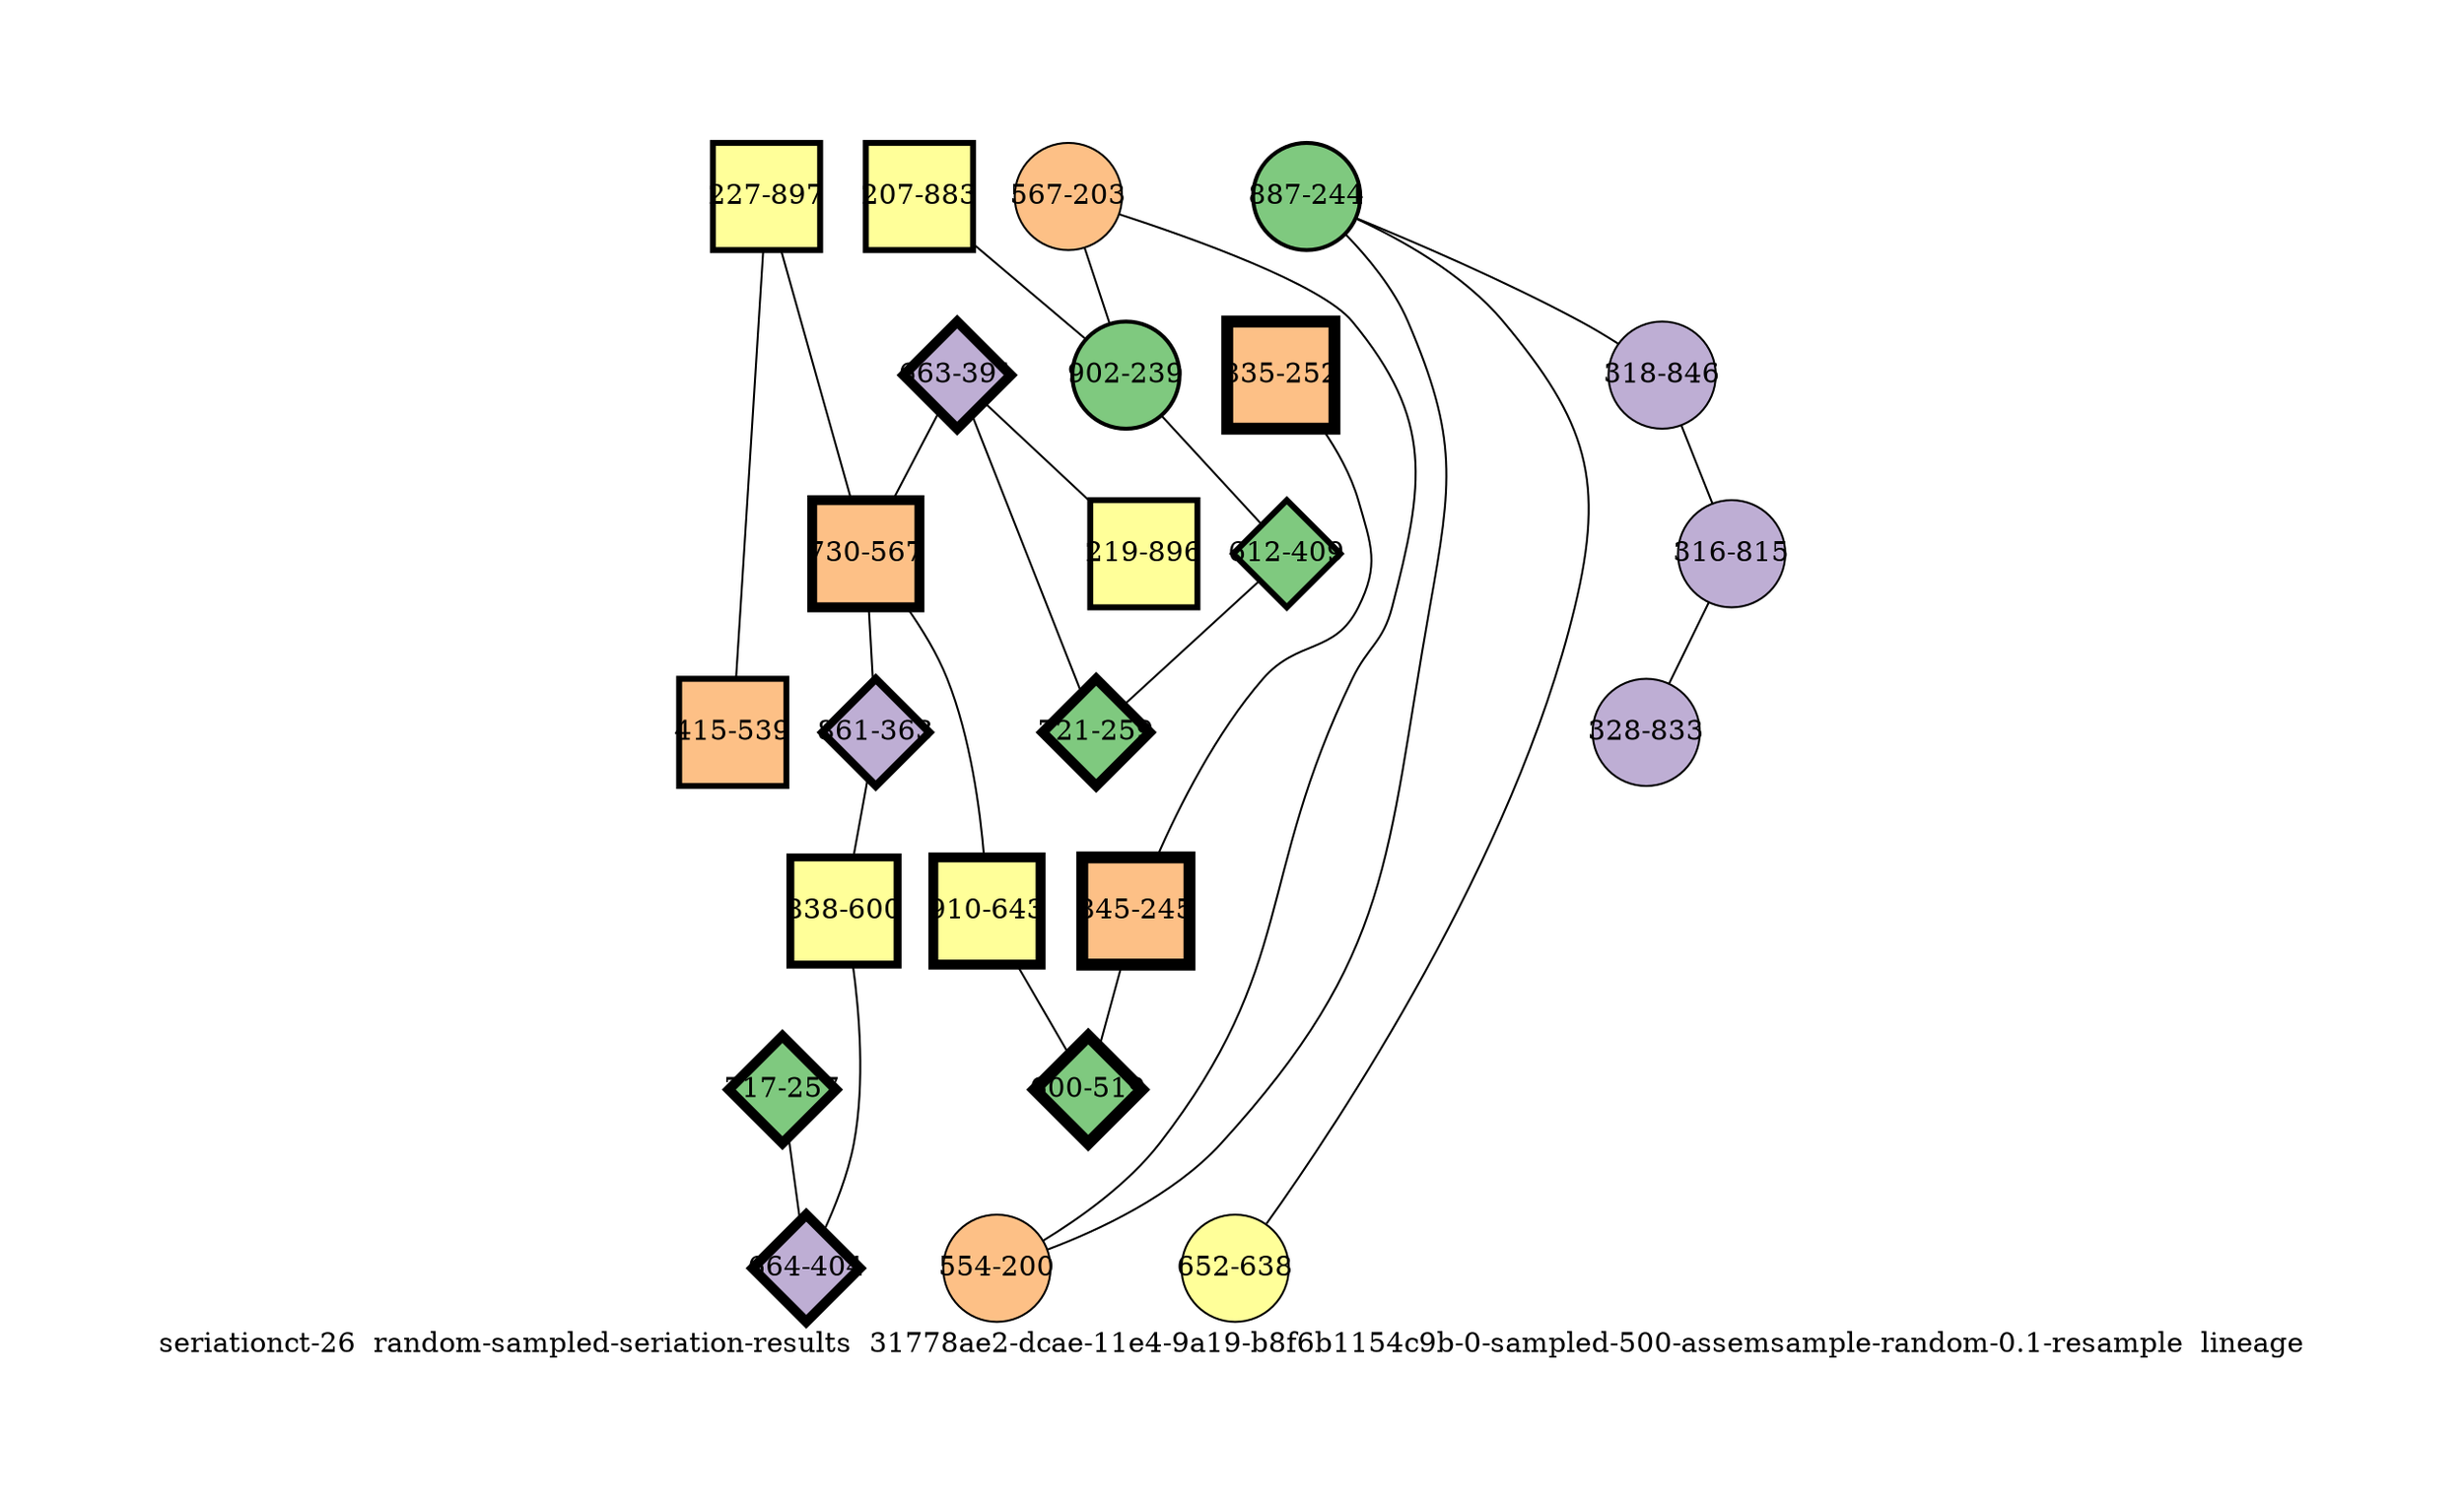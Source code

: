 strict graph "seriationct-26  random-sampled-seriation-results  31778ae2-dcae-11e4-9a19-b8f6b1154c9b-0-sampled-500-assemsample-random-0.1-resample  lineage" {
labelloc=b;
ratio=auto;
pad="1.0";
label="seriationct-26  random-sampled-seriation-results  31778ae2-dcae-11e4-9a19-b8f6b1154c9b-0-sampled-500-assemsample-random-0.1-resample  lineage";
node [width="0.75", style=filled, fixedsize=true, height="0.75", shape=circle, label=""];
0 [xCoordinate="391.0", appears_in_slice=5, yCoordinate="663.0", colorscheme=accent6, lineage_id=2, short_label="663-391", label="663-391", shape=diamond, cluster_id=1, fillcolor=2, size="500.0", id=0, penwidth="5.0"];
1 [xCoordinate="252.0", appears_in_slice=6, yCoordinate="835.0", colorscheme=accent6, lineage_id=1, short_label="835-252", label="835-252", shape=square, cluster_id=2, fillcolor=3, size="500.0", id=1, penwidth="6.0"];
2 [xCoordinate="896.0", appears_in_slice=3, yCoordinate="219.0", colorscheme=accent6, lineage_id=1, short_label="219-896", label="219-896", shape=square, cluster_id=3, fillcolor=4, size="500.0", id=2, penwidth="3.0"];
3 [xCoordinate="245.0", appears_in_slice=6, yCoordinate="845.0", colorscheme=accent6, lineage_id=1, short_label="845-245", label="845-245", shape=square, cluster_id=2, fillcolor=3, size="500.0", id=3, penwidth="6.0"];
4 [xCoordinate="883.0", appears_in_slice=3, yCoordinate="207.0", colorscheme=accent6, lineage_id=1, short_label="207-883", label="207-883", shape=square, cluster_id=3, fillcolor=4, size="500.0", id=4, penwidth="3.0"];
5 [xCoordinate="897.0", appears_in_slice=3, yCoordinate="227.0", colorscheme=accent6, lineage_id=1, short_label="227-897", label="227-897", shape=square, cluster_id=3, fillcolor=4, size="500.0", id=5, penwidth="3.0"];
6 [xCoordinate="567.0", appears_in_slice=5, yCoordinate="730.0", colorscheme=accent6, lineage_id=1, short_label="730-567", label="730-567", shape=square, cluster_id=2, fillcolor=3, size="500.0", id=6, penwidth="5.0"];
7 [xCoordinate="244.0", appears_in_slice=2, yCoordinate="887.0", colorscheme=accent6, lineage_id=0, short_label="887-244", label="887-244", shape=circle, cluster_id=0, fillcolor=1, size="500.0", id=7, penwidth="2.0"];
8 [xCoordinate="638.0", appears_in_slice=1, yCoordinate="652.0", colorscheme=accent6, lineage_id=0, short_label="652-638", label="652-638", shape=circle, cluster_id=3, fillcolor=4, size="500.0", id=8, penwidth="1.0"];
9 [xCoordinate="203.0", appears_in_slice=1, yCoordinate="567.0", colorscheme=accent6, lineage_id=0, short_label="567-203", label="567-203", shape=circle, cluster_id=2, fillcolor=3, size="500.0", id=9, penwidth="1.0"];
10 [xCoordinate="257.0", appears_in_slice=5, yCoordinate="717.0", colorscheme=accent6, lineage_id=2, short_label="717-257", label="717-257", shape=diamond, cluster_id=0, fillcolor=1, size="500.0", id=10, penwidth="5.0"];
11 [xCoordinate="363.0", appears_in_slice=4, yCoordinate="861.0", colorscheme=accent6, lineage_id=2, short_label="861-363", label="861-363", shape=diamond, cluster_id=1, fillcolor=2, size="500.0", id=11, penwidth="4.0"];
12 [xCoordinate="846.0", appears_in_slice=1, yCoordinate="318.0", colorscheme=accent6, lineage_id=0, short_label="318-846", label="318-846", shape=circle, cluster_id=1, fillcolor=2, size="500.0", id=12, penwidth="1.0"];
13 [xCoordinate="239.0", appears_in_slice=2, yCoordinate="902.0", colorscheme=accent6, lineage_id=0, short_label="902-239", label="902-239", shape=circle, cluster_id=0, fillcolor=1, size="500.0", id=13, penwidth="2.0"];
14 [xCoordinate="600.0", appears_in_slice=4, yCoordinate="838.0", colorscheme=accent6, lineage_id=1, short_label="838-600", label="838-600", shape=square, cluster_id=3, fillcolor=4, size="500.0", id=14, penwidth="4.0"];
15 [xCoordinate="200.0", appears_in_slice=1, yCoordinate="554.0", colorscheme=accent6, lineage_id=0, short_label="554-200", label="554-200", shape=circle, cluster_id=2, fillcolor=3, size="500.0", id=15, penwidth="1.0"];
16 [xCoordinate="404.0", appears_in_slice=5, yCoordinate="664.0", colorscheme=accent6, lineage_id=2, short_label="664-404", label="664-404", shape=diamond, cluster_id=1, fillcolor=2, size="500.0", id=16, penwidth="5.0"];
17 [xCoordinate="643.0", appears_in_slice=5, yCoordinate="910.0", colorscheme=accent6, lineage_id=1, short_label="910-643", label="910-643", shape=square, cluster_id=3, fillcolor=4, size="500.0", id=17, penwidth="5.0"];
18 [xCoordinate="409.0", appears_in_slice=3, yCoordinate="612.0", colorscheme=accent6, lineage_id=2, short_label="612-409", label="612-409", shape=diamond, cluster_id=0, fillcolor=1, size="500.0", id=18, penwidth="3.0"];
19 [xCoordinate="519.0", appears_in_slice=6, yCoordinate="600.0", colorscheme=accent6, lineage_id=2, short_label="600-519", label="600-519", shape=diamond, cluster_id=0, fillcolor=1, size="500.0", id=19, penwidth="6.0"];
20 [xCoordinate="815.0", appears_in_slice=1, yCoordinate="316.0", colorscheme=accent6, lineage_id=0, short_label="316-815", label="316-815", shape=circle, cluster_id=1, fillcolor=2, size="500.0", id=20, penwidth="1.0"];
21 [xCoordinate="259.0", appears_in_slice=5, yCoordinate="721.0", colorscheme=accent6, lineage_id=2, short_label="721-259", label="721-259", shape=diamond, cluster_id=0, fillcolor=1, size="500.0", id=21, penwidth="5.0"];
22 [xCoordinate="539.0", appears_in_slice=3, yCoordinate="415.0", colorscheme=accent6, lineage_id=1, short_label="415-539", label="415-539", shape=square, cluster_id=2, fillcolor=3, size="500.0", id=22, penwidth="3.0"];
23 [xCoordinate="833.0", appears_in_slice=1, yCoordinate="328.0", colorscheme=accent6, lineage_id=0, short_label="328-833", label="328-833", shape=circle, cluster_id=1, fillcolor=2, size="500.0", id=23, penwidth="1.0"];
0 -- 2  [inverseweight="1.54909419963", weight="0.645538534868"];
0 -- 21  [inverseweight="4.53683898251", weight="0.220417785126"];
0 -- 6  [inverseweight="4.86607922579", weight="0.205504257863"];
1 -- 3  [inverseweight="17.1096477707", weight="0.0584465567848"];
3 -- 19  [inverseweight="21.2429644331", weight="0.0470744091838"];
4 -- 13  [inverseweight="1.25390099815", weight="0.797511128449"];
5 -- 22  [inverseweight="21.1288563682", weight="0.0473286382648"];
5 -- 6  [inverseweight="6.25", weight="0.16"];
6 -- 17  [inverseweight="10.8850086046", weight="0.0918694726228"];
6 -- 11  [inverseweight="3.89414713381", weight="0.256795638592"];
7 -- 8  [inverseweight="2.66289158703", weight="0.375531623169"];
7 -- 12  [inverseweight="1.64407874458", weight="0.608243372344"];
7 -- 15  [inverseweight="1.66317765322", weight="0.601258679771"];
9 -- 13  [inverseweight="1.71450182512", weight="0.58325980489"];
9 -- 15  [inverseweight="13.6082763488", weight="0.0734846922835"];
10 -- 16  [inverseweight="19.8889321044", weight="0.0502792203599"];
11 -- 14  [inverseweight="31.75003175", weight="0.031496031496"];
12 -- 20  [inverseweight="29.260286799", weight="0.0341760149813"];
13 -- 18  [inverseweight="1.58288095784", weight="0.631759447891"];
14 -- 16  [inverseweight="3.599265249", weight="0.277834483101"];
17 -- 19  [inverseweight="3.48620449476", weight="0.286844905829"];
18 -- 21  [inverseweight="1.72982422696", weight="0.578093418056"];
20 -- 23  [inverseweight="28.4901441149", weight="0.0350998575496"];
}
